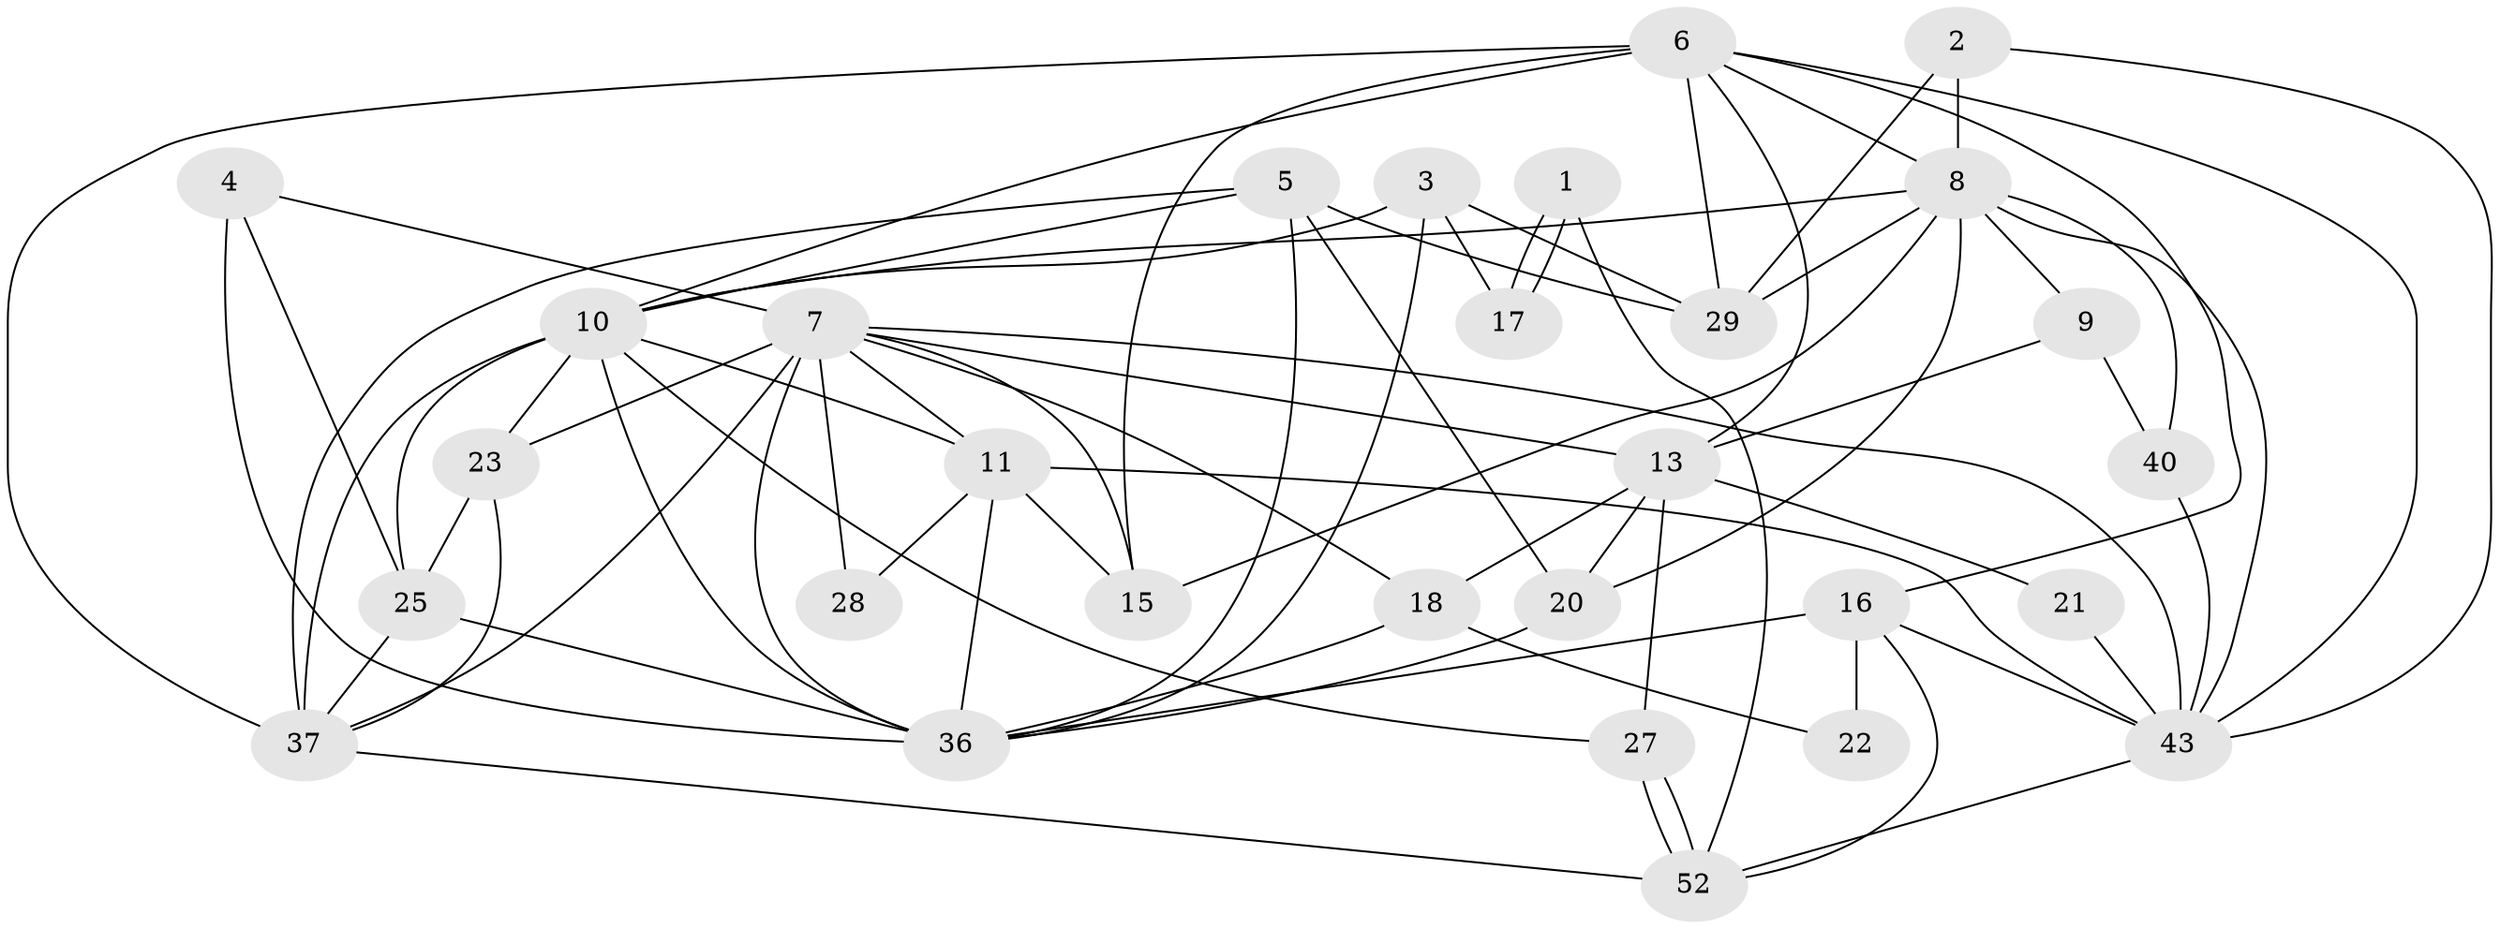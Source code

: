 // original degree distribution, {3: 0.3275862068965517, 4: 0.3103448275862069, 9: 0.017241379310344827, 7: 0.017241379310344827, 5: 0.15517241379310345, 2: 0.08620689655172414, 6: 0.06896551724137931, 8: 0.017241379310344827}
// Generated by graph-tools (version 1.1) at 2025/15/03/09/25 04:15:06]
// undirected, 29 vertices, 75 edges
graph export_dot {
graph [start="1"]
  node [color=gray90,style=filled];
  1;
  2;
  3 [super="+14"];
  4 [super="+33"];
  5 [super="+19"];
  6 [super="+44+56"];
  7 [super="+12+30"];
  8 [super="+41+46"];
  9 [super="+24"];
  10 [super="+31+50+42"];
  11 [super="+54"];
  13 [super="+45+32"];
  15;
  16 [super="+35"];
  17;
  18;
  20;
  21;
  22;
  23 [super="+26"];
  25;
  27;
  28;
  29;
  36 [super="+48+57"];
  37 [super="+39+38"];
  40;
  43 [super="+47"];
  52;
  1 -- 52;
  1 -- 17;
  1 -- 17;
  2 -- 8;
  2 -- 29;
  2 -- 43;
  3 -- 17;
  3 -- 29;
  3 -- 36;
  3 -- 10 [weight=2];
  4 -- 25;
  4 -- 36;
  4 -- 7;
  5 -- 29;
  5 -- 20;
  5 -- 36;
  5 -- 37;
  5 -- 10;
  6 -- 37 [weight=2];
  6 -- 29 [weight=2];
  6 -- 15;
  6 -- 16;
  6 -- 13;
  6 -- 8;
  6 -- 43;
  6 -- 10;
  7 -- 36;
  7 -- 23 [weight=2];
  7 -- 28;
  7 -- 15;
  7 -- 37;
  7 -- 11;
  7 -- 43;
  7 -- 18;
  7 -- 13;
  8 -- 40;
  8 -- 9;
  8 -- 10;
  8 -- 43;
  8 -- 20;
  8 -- 29;
  8 -- 15;
  9 -- 40;
  9 -- 13 [weight=2];
  10 -- 11;
  10 -- 23 [weight=3];
  10 -- 37 [weight=2];
  10 -- 36 [weight=2];
  10 -- 25;
  10 -- 27;
  11 -- 15;
  11 -- 28 [weight=2];
  11 -- 36;
  11 -- 43;
  13 -- 21;
  13 -- 18;
  13 -- 27;
  13 -- 20;
  16 -- 52;
  16 -- 22;
  16 -- 43;
  16 -- 36;
  18 -- 36;
  18 -- 22;
  20 -- 36;
  21 -- 43;
  23 -- 25;
  23 -- 37;
  25 -- 37;
  25 -- 36;
  27 -- 52;
  27 -- 52;
  37 -- 52;
  40 -- 43;
  43 -- 52;
}
